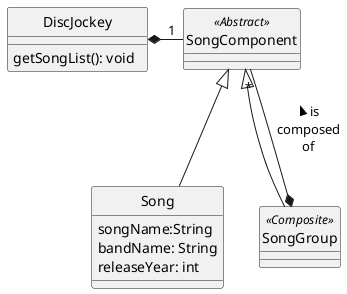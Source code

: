 
@startuml Diagramme de classe
skinparam style strictuml
 class DiscJockey{
	  getSongList(): void  
}
class Song{
  songName:String
	bandName: String
	releaseYear: int
}

class SongComponent <<Abstract>>{

}

class SongGroup <<Composite>> extends SongComponent
class Song extends SongComponent

SongGroup *-down- "*" SongComponent : > is\ncomposed\nof
DiscJockey *-right- "1" SongComponent

@enduml

